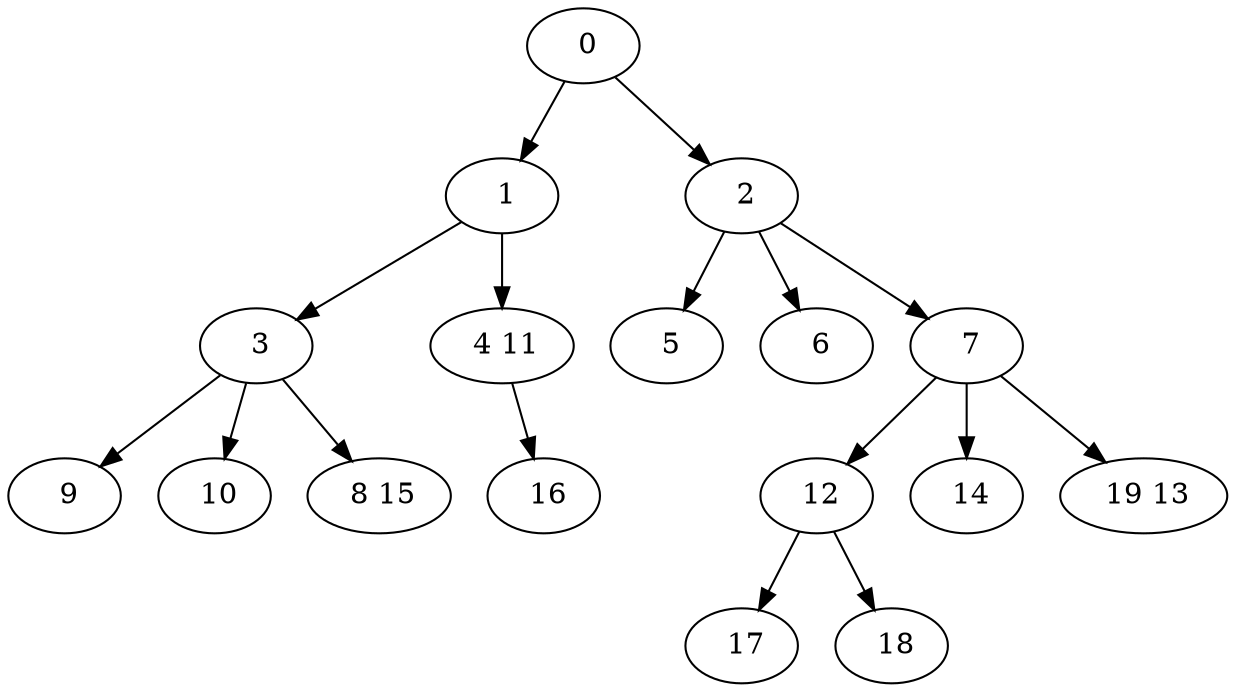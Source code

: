 digraph mytree {
" 0" -> " 1";
" 0" -> " 2";
" 1" -> " 3";
" 1" -> " 4 11";
" 2" -> " 5";
" 2" -> " 6";
" 2" -> " 7";
" 3" -> " 9";
" 3" -> " 10";
" 3" -> " 8 15";
" 4 11" -> " 16";
" 5";
" 6";
" 7" -> " 12";
" 7" -> " 14";
" 7" -> " 19 13";
" 9";
" 10";
" 8 15";
" 12" -> " 17";
" 12" -> " 18";
" 14";
" 19 13";
" 16";
" 17";
" 18";
}
